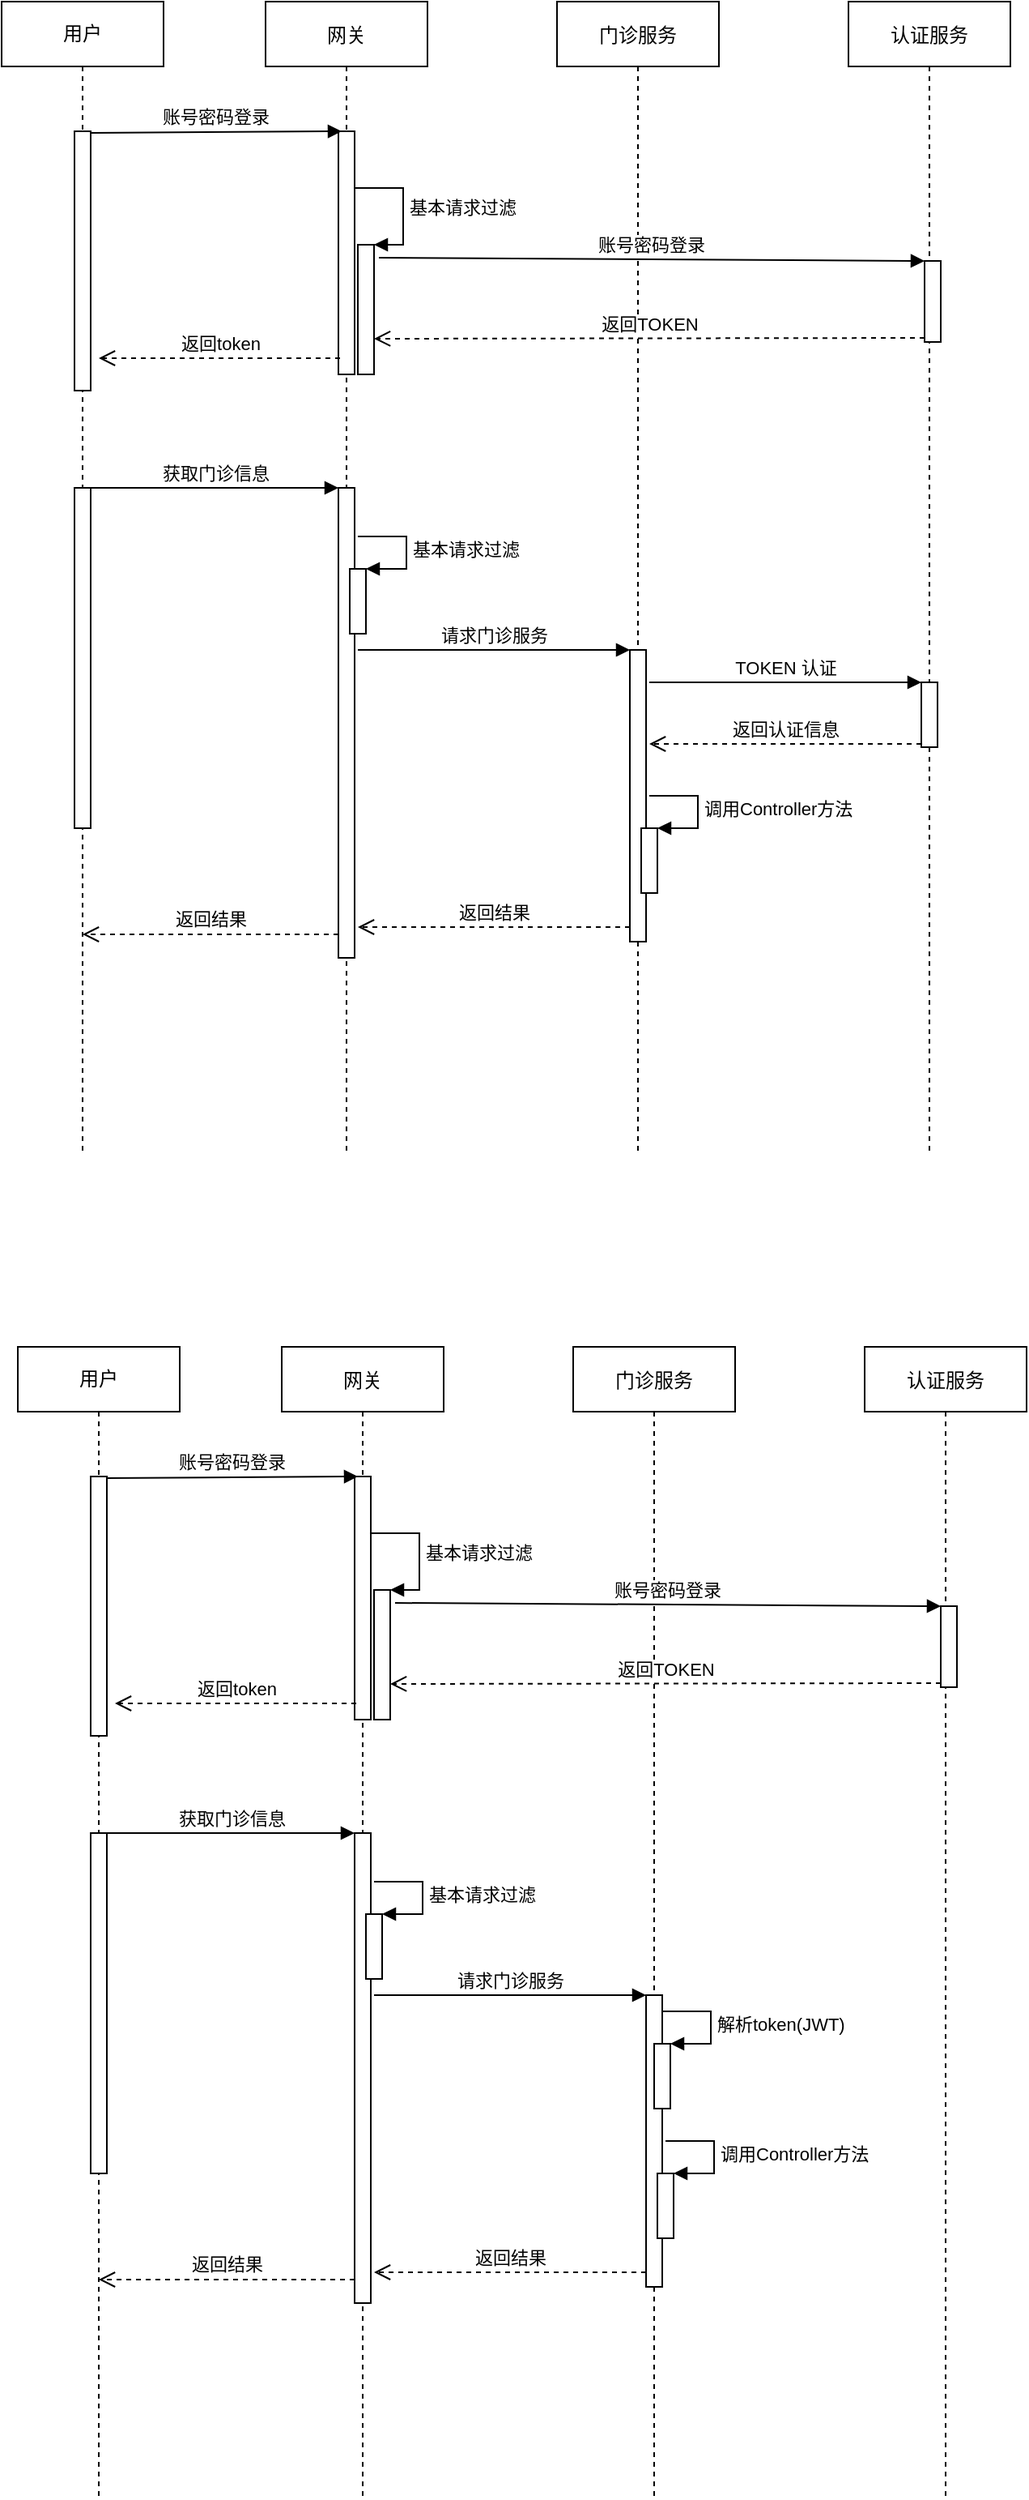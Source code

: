 <mxfile version="14.7.3" type="github">
  <diagram id="kgpKYQtTHZ0yAKxKKP6v" name="Page-1">
    <mxGraphModel dx="1126" dy="771" grid="1" gridSize="10" guides="1" tooltips="1" connect="1" arrows="1" fold="1" page="1" pageScale="1" pageWidth="850" pageHeight="1100" math="0" shadow="0">
      <root>
        <mxCell id="0" />
        <mxCell id="1" parent="0" />
        <mxCell id="3nuBFxr9cyL0pnOWT2aG-1" value="网关" style="shape=umlLifeline;perimeter=lifelinePerimeter;container=1;collapsible=0;recursiveResize=0;rounded=0;shadow=0;strokeWidth=1;" parent="1" vertex="1">
          <mxGeometry x="203" y="80" width="100" height="710" as="geometry" />
        </mxCell>
        <mxCell id="uX1jMXB_K_jwAqzEaMTx-18" value="" style="html=1;points=[];perimeter=orthogonalPerimeter;" vertex="1" parent="3nuBFxr9cyL0pnOWT2aG-1">
          <mxGeometry x="57" y="150" width="10" height="80" as="geometry" />
        </mxCell>
        <mxCell id="uX1jMXB_K_jwAqzEaMTx-19" value="基本请求过滤" style="edgeStyle=orthogonalEdgeStyle;html=1;align=left;spacingLeft=2;endArrow=block;rounded=0;entryX=1;entryY=0;" edge="1" target="uX1jMXB_K_jwAqzEaMTx-18" parent="3nuBFxr9cyL0pnOWT2aG-1">
          <mxGeometry relative="1" as="geometry">
            <mxPoint x="55" y="115" as="sourcePoint" />
            <Array as="points">
              <mxPoint x="85" y="115" />
            </Array>
          </mxGeometry>
        </mxCell>
        <mxCell id="uX1jMXB_K_jwAqzEaMTx-50" value="" style="html=1;points=[];perimeter=orthogonalPerimeter;" vertex="1" parent="3nuBFxr9cyL0pnOWT2aG-1">
          <mxGeometry x="45" y="300" width="10" height="290" as="geometry" />
        </mxCell>
        <mxCell id="uX1jMXB_K_jwAqzEaMTx-58" value="" style="html=1;points=[];perimeter=orthogonalPerimeter;" vertex="1" parent="3nuBFxr9cyL0pnOWT2aG-1">
          <mxGeometry x="52" y="350" width="10" height="40" as="geometry" />
        </mxCell>
        <mxCell id="uX1jMXB_K_jwAqzEaMTx-59" value="基本请求过滤" style="edgeStyle=orthogonalEdgeStyle;html=1;align=left;spacingLeft=2;endArrow=block;rounded=0;entryX=1;entryY=0;" edge="1" target="uX1jMXB_K_jwAqzEaMTx-58" parent="3nuBFxr9cyL0pnOWT2aG-1">
          <mxGeometry relative="1" as="geometry">
            <mxPoint x="57" y="330" as="sourcePoint" />
            <Array as="points">
              <mxPoint x="87" y="330" />
            </Array>
          </mxGeometry>
        </mxCell>
        <mxCell id="3nuBFxr9cyL0pnOWT2aG-5" value="门诊服务" style="shape=umlLifeline;perimeter=lifelinePerimeter;container=1;collapsible=0;recursiveResize=0;rounded=0;shadow=0;strokeWidth=1;" parent="1" vertex="1">
          <mxGeometry x="383" y="80" width="100" height="710" as="geometry" />
        </mxCell>
        <mxCell id="uX1jMXB_K_jwAqzEaMTx-55" value="" style="html=1;points=[];perimeter=orthogonalPerimeter;" vertex="1" parent="3nuBFxr9cyL0pnOWT2aG-5">
          <mxGeometry x="45" y="400" width="10" height="180" as="geometry" />
        </mxCell>
        <mxCell id="uX1jMXB_K_jwAqzEaMTx-56" value="请求门诊服务" style="html=1;verticalAlign=bottom;endArrow=block;entryX=0;entryY=0;" edge="1" target="uX1jMXB_K_jwAqzEaMTx-55" parent="3nuBFxr9cyL0pnOWT2aG-5">
          <mxGeometry relative="1" as="geometry">
            <mxPoint x="-123" y="400" as="sourcePoint" />
          </mxGeometry>
        </mxCell>
        <mxCell id="uX1jMXB_K_jwAqzEaMTx-64" value="" style="html=1;points=[];perimeter=orthogonalPerimeter;" vertex="1" parent="3nuBFxr9cyL0pnOWT2aG-5">
          <mxGeometry x="52" y="510" width="10" height="40" as="geometry" />
        </mxCell>
        <mxCell id="uX1jMXB_K_jwAqzEaMTx-65" value="调用Controller方法" style="edgeStyle=orthogonalEdgeStyle;html=1;align=left;spacingLeft=2;endArrow=block;rounded=0;entryX=1;entryY=0;" edge="1" target="uX1jMXB_K_jwAqzEaMTx-64" parent="3nuBFxr9cyL0pnOWT2aG-5">
          <mxGeometry relative="1" as="geometry">
            <mxPoint x="57" y="490" as="sourcePoint" />
            <Array as="points">
              <mxPoint x="87" y="490" />
            </Array>
          </mxGeometry>
        </mxCell>
        <mxCell id="uX1jMXB_K_jwAqzEaMTx-1" value="认证服务" style="shape=umlLifeline;perimeter=lifelinePerimeter;container=1;collapsible=0;recursiveResize=0;rounded=0;shadow=0;strokeWidth=1;" vertex="1" parent="1">
          <mxGeometry x="563" y="80" width="100" height="710" as="geometry" />
        </mxCell>
        <mxCell id="uX1jMXB_K_jwAqzEaMTx-60" value="" style="html=1;points=[];perimeter=orthogonalPerimeter;" vertex="1" parent="uX1jMXB_K_jwAqzEaMTx-1">
          <mxGeometry x="45" y="420" width="10" height="40" as="geometry" />
        </mxCell>
        <mxCell id="uX1jMXB_K_jwAqzEaMTx-62" value="返回认证信息" style="html=1;verticalAlign=bottom;endArrow=open;dashed=1;endSize=8;exitX=0;exitY=0.95;" edge="1" source="uX1jMXB_K_jwAqzEaMTx-60" parent="uX1jMXB_K_jwAqzEaMTx-1">
          <mxGeometry relative="1" as="geometry">
            <mxPoint x="-123" y="458" as="targetPoint" />
          </mxGeometry>
        </mxCell>
        <mxCell id="uX1jMXB_K_jwAqzEaMTx-14" value="" style="html=1;points=[];perimeter=orthogonalPerimeter;" vertex="1" parent="1">
          <mxGeometry x="248" y="160" width="10" height="150" as="geometry" />
        </mxCell>
        <mxCell id="uX1jMXB_K_jwAqzEaMTx-25" value="" style="html=1;points=[];perimeter=orthogonalPerimeter;" vertex="1" parent="1">
          <mxGeometry x="610" y="240" width="10" height="50" as="geometry" />
        </mxCell>
        <mxCell id="uX1jMXB_K_jwAqzEaMTx-26" value="账号密码登录" style="html=1;verticalAlign=bottom;endArrow=block;entryX=0;entryY=0;exitX=1.3;exitY=0.1;exitDx=0;exitDy=0;exitPerimeter=0;" edge="1" target="uX1jMXB_K_jwAqzEaMTx-25" parent="1" source="uX1jMXB_K_jwAqzEaMTx-18">
          <mxGeometry relative="1" as="geometry">
            <mxPoint x="358" y="260" as="sourcePoint" />
          </mxGeometry>
        </mxCell>
        <mxCell id="uX1jMXB_K_jwAqzEaMTx-27" value="返回TOKEN" style="html=1;verticalAlign=bottom;endArrow=open;dashed=1;endSize=8;exitX=0;exitY=0.95;" edge="1" source="uX1jMXB_K_jwAqzEaMTx-25" parent="1">
          <mxGeometry relative="1" as="geometry">
            <mxPoint x="270" y="288" as="targetPoint" />
          </mxGeometry>
        </mxCell>
        <mxCell id="uX1jMXB_K_jwAqzEaMTx-30" value="用户" style="shape=umlLifeline;perimeter=lifelinePerimeter;whiteSpace=wrap;html=1;container=1;collapsible=0;recursiveResize=0;outlineConnect=0;" vertex="1" parent="1">
          <mxGeometry x="40" y="80" width="100" height="710" as="geometry" />
        </mxCell>
        <mxCell id="uX1jMXB_K_jwAqzEaMTx-31" value="" style="html=1;points=[];perimeter=orthogonalPerimeter;" vertex="1" parent="uX1jMXB_K_jwAqzEaMTx-30">
          <mxGeometry x="45" y="80" width="10" height="160" as="geometry" />
        </mxCell>
        <mxCell id="uX1jMXB_K_jwAqzEaMTx-49" value="" style="html=1;points=[];perimeter=orthogonalPerimeter;" vertex="1" parent="uX1jMXB_K_jwAqzEaMTx-30">
          <mxGeometry x="45" y="300" width="10" height="210" as="geometry" />
        </mxCell>
        <mxCell id="uX1jMXB_K_jwAqzEaMTx-33" value="账号密码登录" style="html=1;verticalAlign=bottom;endArrow=block;exitX=1;exitY=0.006;exitDx=0;exitDy=0;exitPerimeter=0;entryX=0.2;entryY=0;entryDx=0;entryDy=0;entryPerimeter=0;" edge="1" parent="1" source="uX1jMXB_K_jwAqzEaMTx-31" target="uX1jMXB_K_jwAqzEaMTx-14">
          <mxGeometry width="80" relative="1" as="geometry">
            <mxPoint x="100" y="190" as="sourcePoint" />
            <mxPoint x="245" y="160" as="targetPoint" />
          </mxGeometry>
        </mxCell>
        <mxCell id="uX1jMXB_K_jwAqzEaMTx-36" value="返回token" style="html=1;verticalAlign=bottom;endArrow=open;dashed=1;endSize=8;exitX=0.1;exitY=0.933;exitDx=0;exitDy=0;exitPerimeter=0;" edge="1" parent="1" source="uX1jMXB_K_jwAqzEaMTx-14">
          <mxGeometry relative="1" as="geometry">
            <mxPoint x="240" y="300" as="sourcePoint" />
            <mxPoint x="100" y="300" as="targetPoint" />
          </mxGeometry>
        </mxCell>
        <mxCell id="uX1jMXB_K_jwAqzEaMTx-51" value="获取门诊信息" style="html=1;verticalAlign=bottom;endArrow=block;entryX=0;entryY=0;" edge="1" target="uX1jMXB_K_jwAqzEaMTx-50" parent="1" source="uX1jMXB_K_jwAqzEaMTx-49">
          <mxGeometry relative="1" as="geometry">
            <mxPoint x="178" y="380" as="sourcePoint" />
          </mxGeometry>
        </mxCell>
        <mxCell id="uX1jMXB_K_jwAqzEaMTx-52" value="返回结果" style="html=1;verticalAlign=bottom;endArrow=open;dashed=1;endSize=8;exitX=0;exitY=0.95;" edge="1" source="uX1jMXB_K_jwAqzEaMTx-50" parent="1" target="uX1jMXB_K_jwAqzEaMTx-30">
          <mxGeometry relative="1" as="geometry">
            <mxPoint x="90" y="456" as="targetPoint" />
          </mxGeometry>
        </mxCell>
        <mxCell id="uX1jMXB_K_jwAqzEaMTx-57" value="返回结果" style="html=1;verticalAlign=bottom;endArrow=open;dashed=1;endSize=8;exitX=0;exitY=0.95;" edge="1" source="uX1jMXB_K_jwAqzEaMTx-55" parent="1">
          <mxGeometry relative="1" as="geometry">
            <mxPoint x="260" y="651" as="targetPoint" />
          </mxGeometry>
        </mxCell>
        <mxCell id="uX1jMXB_K_jwAqzEaMTx-61" value="TOKEN 认证" style="html=1;verticalAlign=bottom;endArrow=block;entryX=0;entryY=0;" edge="1" target="uX1jMXB_K_jwAqzEaMTx-60" parent="1">
          <mxGeometry relative="1" as="geometry">
            <mxPoint x="440" y="500" as="sourcePoint" />
          </mxGeometry>
        </mxCell>
        <mxCell id="uX1jMXB_K_jwAqzEaMTx-93" value="网关" style="shape=umlLifeline;perimeter=lifelinePerimeter;container=1;collapsible=0;recursiveResize=0;rounded=0;shadow=0;strokeWidth=1;" vertex="1" parent="1">
          <mxGeometry x="213" y="910" width="100" height="710" as="geometry" />
        </mxCell>
        <mxCell id="uX1jMXB_K_jwAqzEaMTx-94" value="" style="html=1;points=[];perimeter=orthogonalPerimeter;" vertex="1" parent="uX1jMXB_K_jwAqzEaMTx-93">
          <mxGeometry x="57" y="150" width="10" height="80" as="geometry" />
        </mxCell>
        <mxCell id="uX1jMXB_K_jwAqzEaMTx-95" value="基本请求过滤" style="edgeStyle=orthogonalEdgeStyle;html=1;align=left;spacingLeft=2;endArrow=block;rounded=0;entryX=1;entryY=0;" edge="1" parent="uX1jMXB_K_jwAqzEaMTx-93" target="uX1jMXB_K_jwAqzEaMTx-94">
          <mxGeometry relative="1" as="geometry">
            <mxPoint x="55" y="115" as="sourcePoint" />
            <Array as="points">
              <mxPoint x="85" y="115" />
            </Array>
          </mxGeometry>
        </mxCell>
        <mxCell id="uX1jMXB_K_jwAqzEaMTx-96" value="" style="html=1;points=[];perimeter=orthogonalPerimeter;" vertex="1" parent="uX1jMXB_K_jwAqzEaMTx-93">
          <mxGeometry x="45" y="300" width="10" height="290" as="geometry" />
        </mxCell>
        <mxCell id="uX1jMXB_K_jwAqzEaMTx-97" value="" style="html=1;points=[];perimeter=orthogonalPerimeter;" vertex="1" parent="uX1jMXB_K_jwAqzEaMTx-93">
          <mxGeometry x="52" y="350" width="10" height="40" as="geometry" />
        </mxCell>
        <mxCell id="uX1jMXB_K_jwAqzEaMTx-98" value="基本请求过滤" style="edgeStyle=orthogonalEdgeStyle;html=1;align=left;spacingLeft=2;endArrow=block;rounded=0;entryX=1;entryY=0;" edge="1" parent="uX1jMXB_K_jwAqzEaMTx-93" target="uX1jMXB_K_jwAqzEaMTx-97">
          <mxGeometry relative="1" as="geometry">
            <mxPoint x="57" y="330" as="sourcePoint" />
            <Array as="points">
              <mxPoint x="87" y="330" />
            </Array>
          </mxGeometry>
        </mxCell>
        <mxCell id="uX1jMXB_K_jwAqzEaMTx-99" value="门诊服务" style="shape=umlLifeline;perimeter=lifelinePerimeter;container=1;collapsible=0;recursiveResize=0;rounded=0;shadow=0;strokeWidth=1;" vertex="1" parent="1">
          <mxGeometry x="393" y="910" width="100" height="710" as="geometry" />
        </mxCell>
        <mxCell id="uX1jMXB_K_jwAqzEaMTx-100" value="" style="html=1;points=[];perimeter=orthogonalPerimeter;" vertex="1" parent="uX1jMXB_K_jwAqzEaMTx-99">
          <mxGeometry x="45" y="400" width="10" height="180" as="geometry" />
        </mxCell>
        <mxCell id="uX1jMXB_K_jwAqzEaMTx-101" value="请求门诊服务" style="html=1;verticalAlign=bottom;endArrow=block;entryX=0;entryY=0;" edge="1" parent="uX1jMXB_K_jwAqzEaMTx-99" target="uX1jMXB_K_jwAqzEaMTx-100">
          <mxGeometry relative="1" as="geometry">
            <mxPoint x="-123" y="400" as="sourcePoint" />
          </mxGeometry>
        </mxCell>
        <mxCell id="uX1jMXB_K_jwAqzEaMTx-102" value="" style="html=1;points=[];perimeter=orthogonalPerimeter;" vertex="1" parent="uX1jMXB_K_jwAqzEaMTx-99">
          <mxGeometry x="52" y="510" width="10" height="40" as="geometry" />
        </mxCell>
        <mxCell id="uX1jMXB_K_jwAqzEaMTx-103" value="调用Controller方法" style="edgeStyle=orthogonalEdgeStyle;html=1;align=left;spacingLeft=2;endArrow=block;rounded=0;entryX=1;entryY=0;" edge="1" parent="uX1jMXB_K_jwAqzEaMTx-99" target="uX1jMXB_K_jwAqzEaMTx-102">
          <mxGeometry relative="1" as="geometry">
            <mxPoint x="57" y="490" as="sourcePoint" />
            <Array as="points">
              <mxPoint x="87" y="490" />
            </Array>
          </mxGeometry>
        </mxCell>
        <mxCell id="uX1jMXB_K_jwAqzEaMTx-120" value="" style="html=1;points=[];perimeter=orthogonalPerimeter;" vertex="1" parent="uX1jMXB_K_jwAqzEaMTx-99">
          <mxGeometry x="50" y="430" width="10" height="40" as="geometry" />
        </mxCell>
        <mxCell id="uX1jMXB_K_jwAqzEaMTx-121" value="解析token(JWT)" style="edgeStyle=orthogonalEdgeStyle;html=1;align=left;spacingLeft=2;endArrow=block;rounded=0;entryX=1;entryY=0;" edge="1" target="uX1jMXB_K_jwAqzEaMTx-120" parent="uX1jMXB_K_jwAqzEaMTx-99">
          <mxGeometry relative="1" as="geometry">
            <mxPoint x="55" y="410" as="sourcePoint" />
            <Array as="points">
              <mxPoint x="85" y="410" />
            </Array>
          </mxGeometry>
        </mxCell>
        <mxCell id="uX1jMXB_K_jwAqzEaMTx-104" value="认证服务" style="shape=umlLifeline;perimeter=lifelinePerimeter;container=1;collapsible=0;recursiveResize=0;rounded=0;shadow=0;strokeWidth=1;" vertex="1" parent="1">
          <mxGeometry x="573" y="910" width="100" height="710" as="geometry" />
        </mxCell>
        <mxCell id="uX1jMXB_K_jwAqzEaMTx-107" value="" style="html=1;points=[];perimeter=orthogonalPerimeter;" vertex="1" parent="1">
          <mxGeometry x="258" y="990" width="10" height="150" as="geometry" />
        </mxCell>
        <mxCell id="uX1jMXB_K_jwAqzEaMTx-108" value="" style="html=1;points=[];perimeter=orthogonalPerimeter;" vertex="1" parent="1">
          <mxGeometry x="620" y="1070" width="10" height="50" as="geometry" />
        </mxCell>
        <mxCell id="uX1jMXB_K_jwAqzEaMTx-109" value="账号密码登录" style="html=1;verticalAlign=bottom;endArrow=block;entryX=0;entryY=0;exitX=1.3;exitY=0.1;exitDx=0;exitDy=0;exitPerimeter=0;" edge="1" parent="1" source="uX1jMXB_K_jwAqzEaMTx-94" target="uX1jMXB_K_jwAqzEaMTx-108">
          <mxGeometry relative="1" as="geometry">
            <mxPoint x="368" y="1090" as="sourcePoint" />
          </mxGeometry>
        </mxCell>
        <mxCell id="uX1jMXB_K_jwAqzEaMTx-110" value="返回TOKEN" style="html=1;verticalAlign=bottom;endArrow=open;dashed=1;endSize=8;exitX=0;exitY=0.95;" edge="1" parent="1" source="uX1jMXB_K_jwAqzEaMTx-108">
          <mxGeometry relative="1" as="geometry">
            <mxPoint x="280" y="1118" as="targetPoint" />
          </mxGeometry>
        </mxCell>
        <mxCell id="uX1jMXB_K_jwAqzEaMTx-111" value="用户" style="shape=umlLifeline;perimeter=lifelinePerimeter;whiteSpace=wrap;html=1;container=1;collapsible=0;recursiveResize=0;outlineConnect=0;" vertex="1" parent="1">
          <mxGeometry x="50" y="910" width="100" height="710" as="geometry" />
        </mxCell>
        <mxCell id="uX1jMXB_K_jwAqzEaMTx-112" value="" style="html=1;points=[];perimeter=orthogonalPerimeter;" vertex="1" parent="uX1jMXB_K_jwAqzEaMTx-111">
          <mxGeometry x="45" y="80" width="10" height="160" as="geometry" />
        </mxCell>
        <mxCell id="uX1jMXB_K_jwAqzEaMTx-113" value="" style="html=1;points=[];perimeter=orthogonalPerimeter;" vertex="1" parent="uX1jMXB_K_jwAqzEaMTx-111">
          <mxGeometry x="45" y="300" width="10" height="210" as="geometry" />
        </mxCell>
        <mxCell id="uX1jMXB_K_jwAqzEaMTx-114" value="账号密码登录" style="html=1;verticalAlign=bottom;endArrow=block;exitX=1;exitY=0.006;exitDx=0;exitDy=0;exitPerimeter=0;entryX=0.2;entryY=0;entryDx=0;entryDy=0;entryPerimeter=0;" edge="1" parent="1" source="uX1jMXB_K_jwAqzEaMTx-112" target="uX1jMXB_K_jwAqzEaMTx-107">
          <mxGeometry width="80" relative="1" as="geometry">
            <mxPoint x="110" y="1020" as="sourcePoint" />
            <mxPoint x="255" y="990" as="targetPoint" />
          </mxGeometry>
        </mxCell>
        <mxCell id="uX1jMXB_K_jwAqzEaMTx-115" value="返回token" style="html=1;verticalAlign=bottom;endArrow=open;dashed=1;endSize=8;exitX=0.1;exitY=0.933;exitDx=0;exitDy=0;exitPerimeter=0;" edge="1" parent="1" source="uX1jMXB_K_jwAqzEaMTx-107">
          <mxGeometry relative="1" as="geometry">
            <mxPoint x="250" y="1130" as="sourcePoint" />
            <mxPoint x="110" y="1130" as="targetPoint" />
          </mxGeometry>
        </mxCell>
        <mxCell id="uX1jMXB_K_jwAqzEaMTx-116" value="获取门诊信息" style="html=1;verticalAlign=bottom;endArrow=block;entryX=0;entryY=0;" edge="1" parent="1" source="uX1jMXB_K_jwAqzEaMTx-113" target="uX1jMXB_K_jwAqzEaMTx-96">
          <mxGeometry relative="1" as="geometry">
            <mxPoint x="188" y="1210" as="sourcePoint" />
          </mxGeometry>
        </mxCell>
        <mxCell id="uX1jMXB_K_jwAqzEaMTx-117" value="返回结果" style="html=1;verticalAlign=bottom;endArrow=open;dashed=1;endSize=8;exitX=0;exitY=0.95;" edge="1" parent="1" source="uX1jMXB_K_jwAqzEaMTx-96" target="uX1jMXB_K_jwAqzEaMTx-111">
          <mxGeometry relative="1" as="geometry">
            <mxPoint x="100" y="1286" as="targetPoint" />
          </mxGeometry>
        </mxCell>
        <mxCell id="uX1jMXB_K_jwAqzEaMTx-118" value="返回结果" style="html=1;verticalAlign=bottom;endArrow=open;dashed=1;endSize=8;exitX=0;exitY=0.95;" edge="1" parent="1" source="uX1jMXB_K_jwAqzEaMTx-100">
          <mxGeometry relative="1" as="geometry">
            <mxPoint x="270" y="1481" as="targetPoint" />
          </mxGeometry>
        </mxCell>
      </root>
    </mxGraphModel>
  </diagram>
</mxfile>
